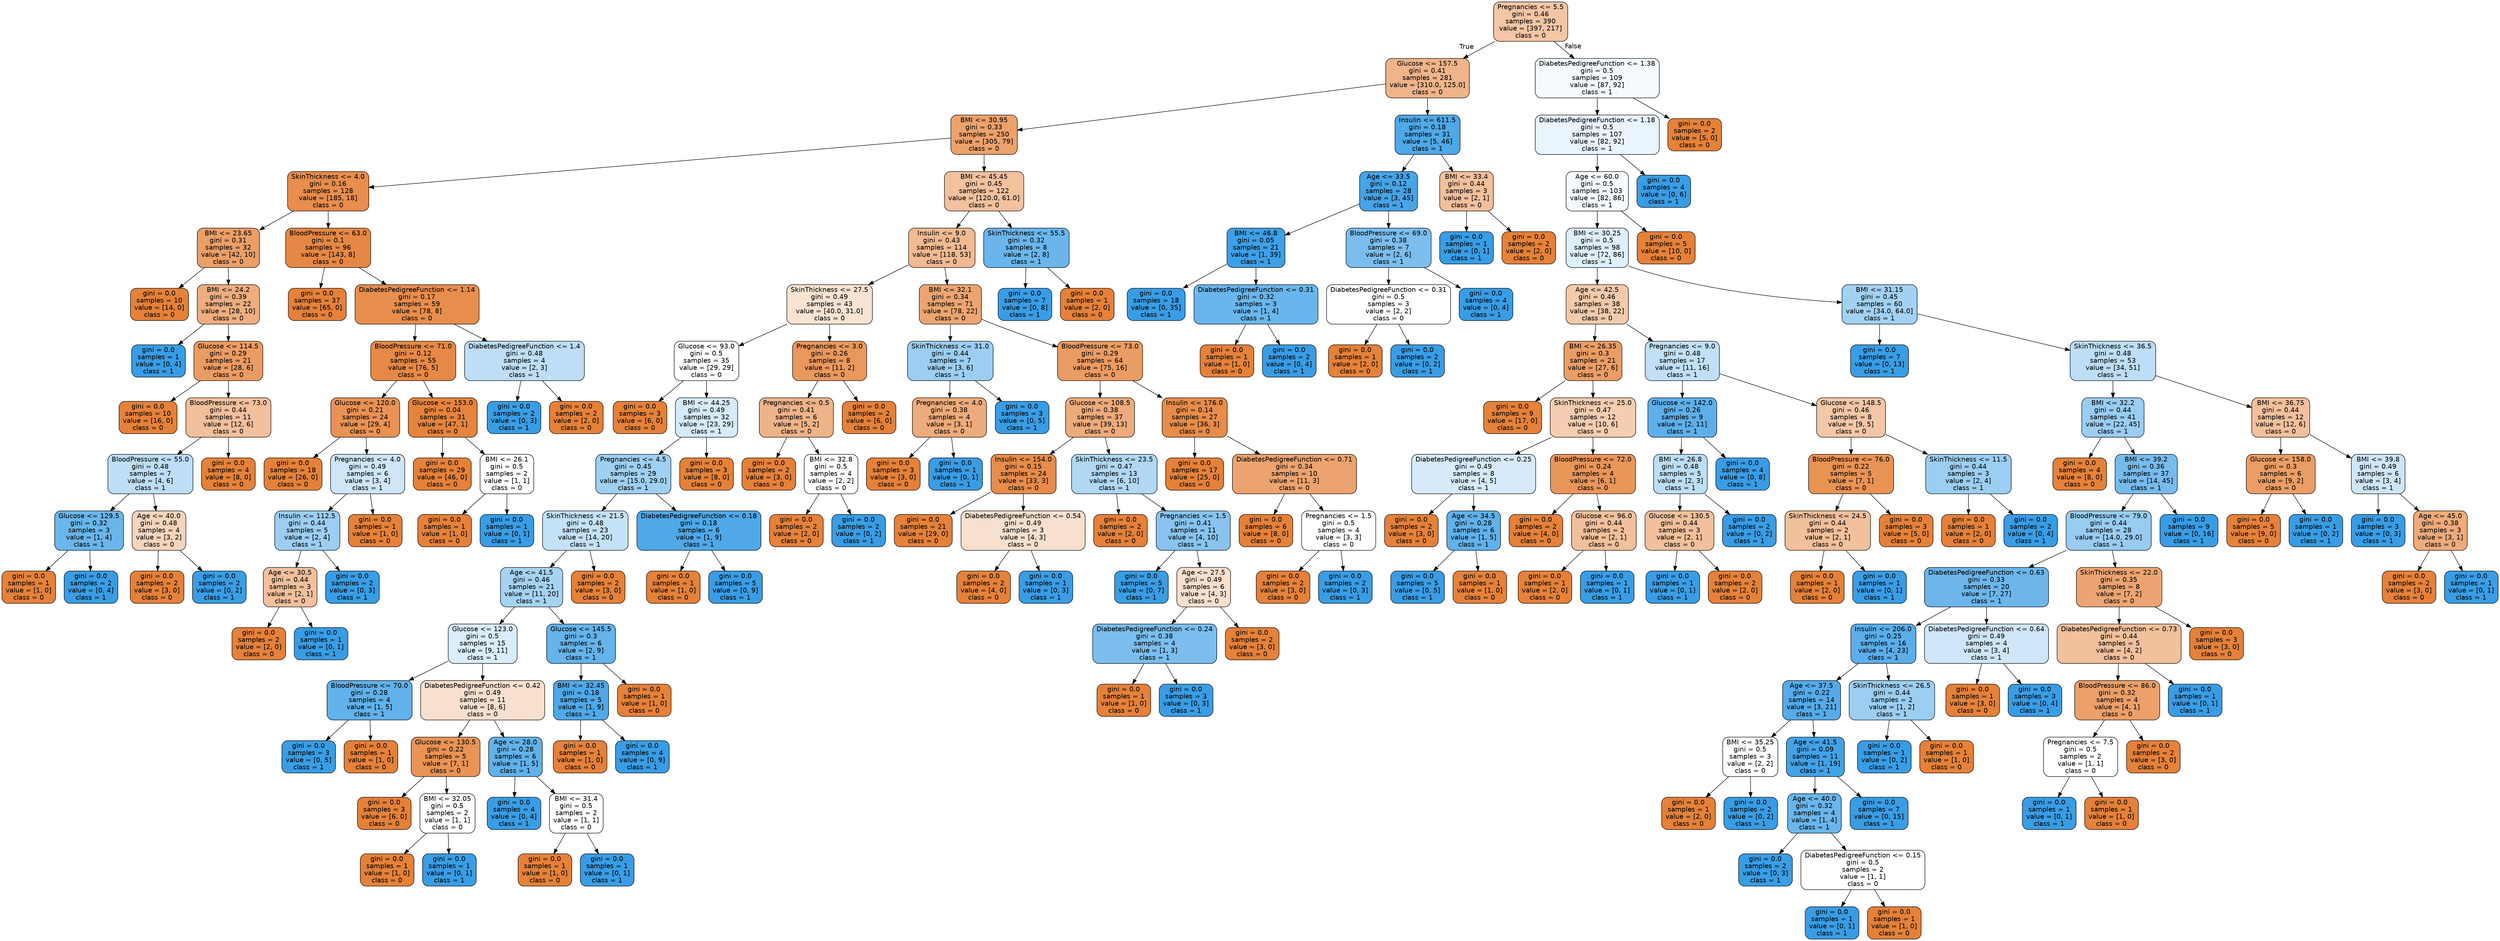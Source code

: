 digraph Tree {
node [shape=box, style="filled, rounded", color="black", fontname="helvetica"] ;
edge [fontname="helvetica"] ;
0 [label="Pregnancies <= 5.5\ngini = 0.46\nsamples = 390\nvalue = [397, 217]\nclass = 0", fillcolor="#f3c6a5"] ;
1 [label="Glucose <= 157.5\ngini = 0.41\nsamples = 281\nvalue = [310.0, 125.0]\nclass = 0", fillcolor="#efb489"] ;
0 -> 1 [labeldistance=2.5, labelangle=45, headlabel="True"] ;
2 [label="BMI <= 30.95\ngini = 0.33\nsamples = 250\nvalue = [305, 79]\nclass = 0", fillcolor="#eca26c"] ;
1 -> 2 ;
3 [label="SkinThickness <= 4.0\ngini = 0.16\nsamples = 128\nvalue = [185, 18]\nclass = 0", fillcolor="#e88d4c"] ;
2 -> 3 ;
4 [label="BMI <= 23.65\ngini = 0.31\nsamples = 32\nvalue = [42, 10]\nclass = 0", fillcolor="#eb9f68"] ;
3 -> 4 ;
5 [label="gini = 0.0\nsamples = 10\nvalue = [14, 0]\nclass = 0", fillcolor="#e58139"] ;
4 -> 5 ;
6 [label="BMI <= 24.2\ngini = 0.39\nsamples = 22\nvalue = [28, 10]\nclass = 0", fillcolor="#eeae80"] ;
4 -> 6 ;
7 [label="gini = 0.0\nsamples = 1\nvalue = [0, 4]\nclass = 1", fillcolor="#399de5"] ;
6 -> 7 ;
8 [label="Glucose <= 114.5\ngini = 0.29\nsamples = 21\nvalue = [28, 6]\nclass = 0", fillcolor="#eb9c63"] ;
6 -> 8 ;
9 [label="gini = 0.0\nsamples = 10\nvalue = [16, 0]\nclass = 0", fillcolor="#e58139"] ;
8 -> 9 ;
10 [label="BloodPressure <= 73.0\ngini = 0.44\nsamples = 11\nvalue = [12, 6]\nclass = 0", fillcolor="#f2c09c"] ;
8 -> 10 ;
11 [label="BloodPressure <= 55.0\ngini = 0.48\nsamples = 7\nvalue = [4, 6]\nclass = 1", fillcolor="#bddef6"] ;
10 -> 11 ;
12 [label="Glucose <= 129.5\ngini = 0.32\nsamples = 3\nvalue = [1, 4]\nclass = 1", fillcolor="#6ab6ec"] ;
11 -> 12 ;
13 [label="gini = 0.0\nsamples = 1\nvalue = [1, 0]\nclass = 0", fillcolor="#e58139"] ;
12 -> 13 ;
14 [label="gini = 0.0\nsamples = 2\nvalue = [0, 4]\nclass = 1", fillcolor="#399de5"] ;
12 -> 14 ;
15 [label="Age <= 40.0\ngini = 0.48\nsamples = 4\nvalue = [3, 2]\nclass = 0", fillcolor="#f6d5bd"] ;
11 -> 15 ;
16 [label="gini = 0.0\nsamples = 2\nvalue = [3, 0]\nclass = 0", fillcolor="#e58139"] ;
15 -> 16 ;
17 [label="gini = 0.0\nsamples = 2\nvalue = [0, 2]\nclass = 1", fillcolor="#399de5"] ;
15 -> 17 ;
18 [label="gini = 0.0\nsamples = 4\nvalue = [8, 0]\nclass = 0", fillcolor="#e58139"] ;
10 -> 18 ;
19 [label="BloodPressure <= 63.0\ngini = 0.1\nsamples = 96\nvalue = [143, 8]\nclass = 0", fillcolor="#e68844"] ;
3 -> 19 ;
20 [label="gini = 0.0\nsamples = 37\nvalue = [65, 0]\nclass = 0", fillcolor="#e58139"] ;
19 -> 20 ;
21 [label="DiabetesPedigreeFunction <= 1.14\ngini = 0.17\nsamples = 59\nvalue = [78, 8]\nclass = 0", fillcolor="#e88e4d"] ;
19 -> 21 ;
22 [label="BloodPressure <= 71.0\ngini = 0.12\nsamples = 55\nvalue = [76, 5]\nclass = 0", fillcolor="#e78946"] ;
21 -> 22 ;
23 [label="Glucose <= 120.0\ngini = 0.21\nsamples = 24\nvalue = [29, 4]\nclass = 0", fillcolor="#e99254"] ;
22 -> 23 ;
24 [label="gini = 0.0\nsamples = 18\nvalue = [26, 0]\nclass = 0", fillcolor="#e58139"] ;
23 -> 24 ;
25 [label="Pregnancies <= 4.0\ngini = 0.49\nsamples = 6\nvalue = [3, 4]\nclass = 1", fillcolor="#cee6f8"] ;
23 -> 25 ;
26 [label="Insulin <= 112.5\ngini = 0.44\nsamples = 5\nvalue = [2, 4]\nclass = 1", fillcolor="#9ccef2"] ;
25 -> 26 ;
27 [label="Age <= 30.5\ngini = 0.44\nsamples = 3\nvalue = [2, 1]\nclass = 0", fillcolor="#f2c09c"] ;
26 -> 27 ;
28 [label="gini = 0.0\nsamples = 2\nvalue = [2, 0]\nclass = 0", fillcolor="#e58139"] ;
27 -> 28 ;
29 [label="gini = 0.0\nsamples = 1\nvalue = [0, 1]\nclass = 1", fillcolor="#399de5"] ;
27 -> 29 ;
30 [label="gini = 0.0\nsamples = 2\nvalue = [0, 3]\nclass = 1", fillcolor="#399de5"] ;
26 -> 30 ;
31 [label="gini = 0.0\nsamples = 1\nvalue = [1, 0]\nclass = 0", fillcolor="#e58139"] ;
25 -> 31 ;
32 [label="Glucose <= 153.0\ngini = 0.04\nsamples = 31\nvalue = [47, 1]\nclass = 0", fillcolor="#e6843d"] ;
22 -> 32 ;
33 [label="gini = 0.0\nsamples = 29\nvalue = [46, 0]\nclass = 0", fillcolor="#e58139"] ;
32 -> 33 ;
34 [label="BMI <= 26.1\ngini = 0.5\nsamples = 2\nvalue = [1, 1]\nclass = 0", fillcolor="#ffffff"] ;
32 -> 34 ;
35 [label="gini = 0.0\nsamples = 1\nvalue = [1, 0]\nclass = 0", fillcolor="#e58139"] ;
34 -> 35 ;
36 [label="gini = 0.0\nsamples = 1\nvalue = [0, 1]\nclass = 1", fillcolor="#399de5"] ;
34 -> 36 ;
37 [label="DiabetesPedigreeFunction <= 1.4\ngini = 0.48\nsamples = 4\nvalue = [2, 3]\nclass = 1", fillcolor="#bddef6"] ;
21 -> 37 ;
38 [label="gini = 0.0\nsamples = 2\nvalue = [0, 3]\nclass = 1", fillcolor="#399de5"] ;
37 -> 38 ;
39 [label="gini = 0.0\nsamples = 2\nvalue = [2, 0]\nclass = 0", fillcolor="#e58139"] ;
37 -> 39 ;
40 [label="BMI <= 45.45\ngini = 0.45\nsamples = 122\nvalue = [120.0, 61.0]\nclass = 0", fillcolor="#f2c19e"] ;
2 -> 40 ;
41 [label="Insulin <= 9.0\ngini = 0.43\nsamples = 114\nvalue = [118, 53]\nclass = 0", fillcolor="#f1ba92"] ;
40 -> 41 ;
42 [label="SkinThickness <= 27.5\ngini = 0.49\nsamples = 43\nvalue = [40.0, 31.0]\nclass = 0", fillcolor="#f9e3d2"] ;
41 -> 42 ;
43 [label="Glucose <= 93.0\ngini = 0.5\nsamples = 35\nvalue = [29, 29]\nclass = 0", fillcolor="#ffffff"] ;
42 -> 43 ;
44 [label="gini = 0.0\nsamples = 3\nvalue = [6, 0]\nclass = 0", fillcolor="#e58139"] ;
43 -> 44 ;
45 [label="BMI <= 44.25\ngini = 0.49\nsamples = 32\nvalue = [23, 29]\nclass = 1", fillcolor="#d6ebfa"] ;
43 -> 45 ;
46 [label="Pregnancies <= 4.5\ngini = 0.45\nsamples = 29\nvalue = [15.0, 29.0]\nclass = 1", fillcolor="#9fd0f2"] ;
45 -> 46 ;
47 [label="SkinThickness <= 21.5\ngini = 0.48\nsamples = 23\nvalue = [14, 20]\nclass = 1", fillcolor="#c4e2f7"] ;
46 -> 47 ;
48 [label="Age <= 41.5\ngini = 0.46\nsamples = 21\nvalue = [11, 20]\nclass = 1", fillcolor="#a6d3f3"] ;
47 -> 48 ;
49 [label="Glucose <= 123.0\ngini = 0.5\nsamples = 15\nvalue = [9, 11]\nclass = 1", fillcolor="#dbedfa"] ;
48 -> 49 ;
50 [label="BloodPressure <= 70.0\ngini = 0.28\nsamples = 4\nvalue = [1, 5]\nclass = 1", fillcolor="#61b1ea"] ;
49 -> 50 ;
51 [label="gini = 0.0\nsamples = 3\nvalue = [0, 5]\nclass = 1", fillcolor="#399de5"] ;
50 -> 51 ;
52 [label="gini = 0.0\nsamples = 1\nvalue = [1, 0]\nclass = 0", fillcolor="#e58139"] ;
50 -> 52 ;
53 [label="DiabetesPedigreeFunction <= 0.42\ngini = 0.49\nsamples = 11\nvalue = [8, 6]\nclass = 0", fillcolor="#f8e0ce"] ;
49 -> 53 ;
54 [label="Glucose <= 130.5\ngini = 0.22\nsamples = 5\nvalue = [7, 1]\nclass = 0", fillcolor="#e99355"] ;
53 -> 54 ;
55 [label="gini = 0.0\nsamples = 3\nvalue = [6, 0]\nclass = 0", fillcolor="#e58139"] ;
54 -> 55 ;
56 [label="BMI <= 32.05\ngini = 0.5\nsamples = 2\nvalue = [1, 1]\nclass = 0", fillcolor="#ffffff"] ;
54 -> 56 ;
57 [label="gini = 0.0\nsamples = 1\nvalue = [1, 0]\nclass = 0", fillcolor="#e58139"] ;
56 -> 57 ;
58 [label="gini = 0.0\nsamples = 1\nvalue = [0, 1]\nclass = 1", fillcolor="#399de5"] ;
56 -> 58 ;
59 [label="Age <= 28.0\ngini = 0.28\nsamples = 6\nvalue = [1, 5]\nclass = 1", fillcolor="#61b1ea"] ;
53 -> 59 ;
60 [label="gini = 0.0\nsamples = 4\nvalue = [0, 4]\nclass = 1", fillcolor="#399de5"] ;
59 -> 60 ;
61 [label="BMI <= 31.4\ngini = 0.5\nsamples = 2\nvalue = [1, 1]\nclass = 0", fillcolor="#ffffff"] ;
59 -> 61 ;
62 [label="gini = 0.0\nsamples = 1\nvalue = [1, 0]\nclass = 0", fillcolor="#e58139"] ;
61 -> 62 ;
63 [label="gini = 0.0\nsamples = 1\nvalue = [0, 1]\nclass = 1", fillcolor="#399de5"] ;
61 -> 63 ;
64 [label="Glucose <= 145.5\ngini = 0.3\nsamples = 6\nvalue = [2, 9]\nclass = 1", fillcolor="#65b3eb"] ;
48 -> 64 ;
65 [label="BMI <= 32.45\ngini = 0.18\nsamples = 5\nvalue = [1, 9]\nclass = 1", fillcolor="#4fa8e8"] ;
64 -> 65 ;
66 [label="gini = 0.0\nsamples = 1\nvalue = [1, 0]\nclass = 0", fillcolor="#e58139"] ;
65 -> 66 ;
67 [label="gini = 0.0\nsamples = 4\nvalue = [0, 9]\nclass = 1", fillcolor="#399de5"] ;
65 -> 67 ;
68 [label="gini = 0.0\nsamples = 1\nvalue = [1, 0]\nclass = 0", fillcolor="#e58139"] ;
64 -> 68 ;
69 [label="gini = 0.0\nsamples = 2\nvalue = [3, 0]\nclass = 0", fillcolor="#e58139"] ;
47 -> 69 ;
70 [label="DiabetesPedigreeFunction <= 0.18\ngini = 0.18\nsamples = 6\nvalue = [1, 9]\nclass = 1", fillcolor="#4fa8e8"] ;
46 -> 70 ;
71 [label="gini = 0.0\nsamples = 1\nvalue = [1, 0]\nclass = 0", fillcolor="#e58139"] ;
70 -> 71 ;
72 [label="gini = 0.0\nsamples = 5\nvalue = [0, 9]\nclass = 1", fillcolor="#399de5"] ;
70 -> 72 ;
73 [label="gini = 0.0\nsamples = 3\nvalue = [8, 0]\nclass = 0", fillcolor="#e58139"] ;
45 -> 73 ;
74 [label="Pregnancies <= 3.0\ngini = 0.26\nsamples = 8\nvalue = [11, 2]\nclass = 0", fillcolor="#ea985d"] ;
42 -> 74 ;
75 [label="Pregnancies <= 0.5\ngini = 0.41\nsamples = 6\nvalue = [5, 2]\nclass = 0", fillcolor="#efb388"] ;
74 -> 75 ;
76 [label="gini = 0.0\nsamples = 2\nvalue = [3, 0]\nclass = 0", fillcolor="#e58139"] ;
75 -> 76 ;
77 [label="BMI <= 32.8\ngini = 0.5\nsamples = 4\nvalue = [2, 2]\nclass = 0", fillcolor="#ffffff"] ;
75 -> 77 ;
78 [label="gini = 0.0\nsamples = 2\nvalue = [2, 0]\nclass = 0", fillcolor="#e58139"] ;
77 -> 78 ;
79 [label="gini = 0.0\nsamples = 2\nvalue = [0, 2]\nclass = 1", fillcolor="#399de5"] ;
77 -> 79 ;
80 [label="gini = 0.0\nsamples = 2\nvalue = [6, 0]\nclass = 0", fillcolor="#e58139"] ;
74 -> 80 ;
81 [label="BMI <= 32.1\ngini = 0.34\nsamples = 71\nvalue = [78, 22]\nclass = 0", fillcolor="#eca571"] ;
41 -> 81 ;
82 [label="SkinThickness <= 31.0\ngini = 0.44\nsamples = 7\nvalue = [3, 6]\nclass = 1", fillcolor="#9ccef2"] ;
81 -> 82 ;
83 [label="Pregnancies <= 4.0\ngini = 0.38\nsamples = 4\nvalue = [3, 1]\nclass = 0", fillcolor="#eeab7b"] ;
82 -> 83 ;
84 [label="gini = 0.0\nsamples = 3\nvalue = [3, 0]\nclass = 0", fillcolor="#e58139"] ;
83 -> 84 ;
85 [label="gini = 0.0\nsamples = 1\nvalue = [0, 1]\nclass = 1", fillcolor="#399de5"] ;
83 -> 85 ;
86 [label="gini = 0.0\nsamples = 3\nvalue = [0, 5]\nclass = 1", fillcolor="#399de5"] ;
82 -> 86 ;
87 [label="BloodPressure <= 73.0\ngini = 0.29\nsamples = 64\nvalue = [75, 16]\nclass = 0", fillcolor="#eb9c63"] ;
81 -> 87 ;
88 [label="Glucose <= 108.5\ngini = 0.38\nsamples = 37\nvalue = [39, 13]\nclass = 0", fillcolor="#eeab7b"] ;
87 -> 88 ;
89 [label="Insulin <= 154.0\ngini = 0.15\nsamples = 24\nvalue = [33, 3]\nclass = 0", fillcolor="#e78c4b"] ;
88 -> 89 ;
90 [label="gini = 0.0\nsamples = 21\nvalue = [29, 0]\nclass = 0", fillcolor="#e58139"] ;
89 -> 90 ;
91 [label="DiabetesPedigreeFunction <= 0.54\ngini = 0.49\nsamples = 3\nvalue = [4, 3]\nclass = 0", fillcolor="#f8e0ce"] ;
89 -> 91 ;
92 [label="gini = 0.0\nsamples = 2\nvalue = [4, 0]\nclass = 0", fillcolor="#e58139"] ;
91 -> 92 ;
93 [label="gini = 0.0\nsamples = 1\nvalue = [0, 3]\nclass = 1", fillcolor="#399de5"] ;
91 -> 93 ;
94 [label="SkinThickness <= 23.5\ngini = 0.47\nsamples = 13\nvalue = [6, 10]\nclass = 1", fillcolor="#b0d8f5"] ;
88 -> 94 ;
95 [label="gini = 0.0\nsamples = 2\nvalue = [2, 0]\nclass = 0", fillcolor="#e58139"] ;
94 -> 95 ;
96 [label="Pregnancies <= 1.5\ngini = 0.41\nsamples = 11\nvalue = [4, 10]\nclass = 1", fillcolor="#88c4ef"] ;
94 -> 96 ;
97 [label="gini = 0.0\nsamples = 5\nvalue = [0, 7]\nclass = 1", fillcolor="#399de5"] ;
96 -> 97 ;
98 [label="Age <= 27.5\ngini = 0.49\nsamples = 6\nvalue = [4, 3]\nclass = 0", fillcolor="#f8e0ce"] ;
96 -> 98 ;
99 [label="DiabetesPedigreeFunction <= 0.24\ngini = 0.38\nsamples = 4\nvalue = [1, 3]\nclass = 1", fillcolor="#7bbeee"] ;
98 -> 99 ;
100 [label="gini = 0.0\nsamples = 1\nvalue = [1, 0]\nclass = 0", fillcolor="#e58139"] ;
99 -> 100 ;
101 [label="gini = 0.0\nsamples = 3\nvalue = [0, 3]\nclass = 1", fillcolor="#399de5"] ;
99 -> 101 ;
102 [label="gini = 0.0\nsamples = 2\nvalue = [3, 0]\nclass = 0", fillcolor="#e58139"] ;
98 -> 102 ;
103 [label="Insulin <= 176.0\ngini = 0.14\nsamples = 27\nvalue = [36, 3]\nclass = 0", fillcolor="#e78c49"] ;
87 -> 103 ;
104 [label="gini = 0.0\nsamples = 17\nvalue = [25, 0]\nclass = 0", fillcolor="#e58139"] ;
103 -> 104 ;
105 [label="DiabetesPedigreeFunction <= 0.71\ngini = 0.34\nsamples = 10\nvalue = [11, 3]\nclass = 0", fillcolor="#eca36f"] ;
103 -> 105 ;
106 [label="gini = 0.0\nsamples = 6\nvalue = [8, 0]\nclass = 0", fillcolor="#e58139"] ;
105 -> 106 ;
107 [label="Pregnancies <= 1.5\ngini = 0.5\nsamples = 4\nvalue = [3, 3]\nclass = 0", fillcolor="#ffffff"] ;
105 -> 107 ;
108 [label="gini = 0.0\nsamples = 2\nvalue = [3, 0]\nclass = 0", fillcolor="#e58139"] ;
107 -> 108 ;
109 [label="gini = 0.0\nsamples = 2\nvalue = [0, 3]\nclass = 1", fillcolor="#399de5"] ;
107 -> 109 ;
110 [label="SkinThickness <= 55.5\ngini = 0.32\nsamples = 8\nvalue = [2, 8]\nclass = 1", fillcolor="#6ab6ec"] ;
40 -> 110 ;
111 [label="gini = 0.0\nsamples = 7\nvalue = [0, 8]\nclass = 1", fillcolor="#399de5"] ;
110 -> 111 ;
112 [label="gini = 0.0\nsamples = 1\nvalue = [2, 0]\nclass = 0", fillcolor="#e58139"] ;
110 -> 112 ;
113 [label="Insulin <= 611.5\ngini = 0.18\nsamples = 31\nvalue = [5, 46]\nclass = 1", fillcolor="#4fa8e8"] ;
1 -> 113 ;
114 [label="Age <= 33.5\ngini = 0.12\nsamples = 28\nvalue = [3, 45]\nclass = 1", fillcolor="#46a4e7"] ;
113 -> 114 ;
115 [label="BMI <= 46.8\ngini = 0.05\nsamples = 21\nvalue = [1, 39]\nclass = 1", fillcolor="#3ea0e6"] ;
114 -> 115 ;
116 [label="gini = 0.0\nsamples = 18\nvalue = [0, 35]\nclass = 1", fillcolor="#399de5"] ;
115 -> 116 ;
117 [label="DiabetesPedigreeFunction <= 0.31\ngini = 0.32\nsamples = 3\nvalue = [1, 4]\nclass = 1", fillcolor="#6ab6ec"] ;
115 -> 117 ;
118 [label="gini = 0.0\nsamples = 1\nvalue = [1, 0]\nclass = 0", fillcolor="#e58139"] ;
117 -> 118 ;
119 [label="gini = 0.0\nsamples = 2\nvalue = [0, 4]\nclass = 1", fillcolor="#399de5"] ;
117 -> 119 ;
120 [label="BloodPressure <= 69.0\ngini = 0.38\nsamples = 7\nvalue = [2, 6]\nclass = 1", fillcolor="#7bbeee"] ;
114 -> 120 ;
121 [label="DiabetesPedigreeFunction <= 0.31\ngini = 0.5\nsamples = 3\nvalue = [2, 2]\nclass = 0", fillcolor="#ffffff"] ;
120 -> 121 ;
122 [label="gini = 0.0\nsamples = 1\nvalue = [2, 0]\nclass = 0", fillcolor="#e58139"] ;
121 -> 122 ;
123 [label="gini = 0.0\nsamples = 2\nvalue = [0, 2]\nclass = 1", fillcolor="#399de5"] ;
121 -> 123 ;
124 [label="gini = 0.0\nsamples = 4\nvalue = [0, 4]\nclass = 1", fillcolor="#399de5"] ;
120 -> 124 ;
125 [label="BMI <= 33.4\ngini = 0.44\nsamples = 3\nvalue = [2, 1]\nclass = 0", fillcolor="#f2c09c"] ;
113 -> 125 ;
126 [label="gini = 0.0\nsamples = 1\nvalue = [0, 1]\nclass = 1", fillcolor="#399de5"] ;
125 -> 126 ;
127 [label="gini = 0.0\nsamples = 2\nvalue = [2, 0]\nclass = 0", fillcolor="#e58139"] ;
125 -> 127 ;
128 [label="DiabetesPedigreeFunction <= 1.38\ngini = 0.5\nsamples = 109\nvalue = [87, 92]\nclass = 1", fillcolor="#f4fafe"] ;
0 -> 128 [labeldistance=2.5, labelangle=-45, headlabel="False"] ;
129 [label="DiabetesPedigreeFunction <= 1.18\ngini = 0.5\nsamples = 107\nvalue = [82, 92]\nclass = 1", fillcolor="#e9f4fc"] ;
128 -> 129 ;
130 [label="Age <= 60.0\ngini = 0.5\nsamples = 103\nvalue = [82, 86]\nclass = 1", fillcolor="#f6fafe"] ;
129 -> 130 ;
131 [label="BMI <= 30.25\ngini = 0.5\nsamples = 98\nvalue = [72, 86]\nclass = 1", fillcolor="#dfeffb"] ;
130 -> 131 ;
132 [label="Age <= 42.5\ngini = 0.46\nsamples = 38\nvalue = [38, 22]\nclass = 0", fillcolor="#f4caac"] ;
131 -> 132 ;
133 [label="BMI <= 26.35\ngini = 0.3\nsamples = 21\nvalue = [27, 6]\nclass = 0", fillcolor="#eb9d65"] ;
132 -> 133 ;
134 [label="gini = 0.0\nsamples = 9\nvalue = [17, 0]\nclass = 0", fillcolor="#e58139"] ;
133 -> 134 ;
135 [label="SkinThickness <= 25.0\ngini = 0.47\nsamples = 12\nvalue = [10, 6]\nclass = 0", fillcolor="#f5cdb0"] ;
133 -> 135 ;
136 [label="DiabetesPedigreeFunction <= 0.25\ngini = 0.49\nsamples = 8\nvalue = [4, 5]\nclass = 1", fillcolor="#d7ebfa"] ;
135 -> 136 ;
137 [label="gini = 0.0\nsamples = 2\nvalue = [3, 0]\nclass = 0", fillcolor="#e58139"] ;
136 -> 137 ;
138 [label="Age <= 34.5\ngini = 0.28\nsamples = 6\nvalue = [1, 5]\nclass = 1", fillcolor="#61b1ea"] ;
136 -> 138 ;
139 [label="gini = 0.0\nsamples = 5\nvalue = [0, 5]\nclass = 1", fillcolor="#399de5"] ;
138 -> 139 ;
140 [label="gini = 0.0\nsamples = 1\nvalue = [1, 0]\nclass = 0", fillcolor="#e58139"] ;
138 -> 140 ;
141 [label="BloodPressure <= 72.0\ngini = 0.24\nsamples = 4\nvalue = [6, 1]\nclass = 0", fillcolor="#e9965a"] ;
135 -> 141 ;
142 [label="gini = 0.0\nsamples = 2\nvalue = [4, 0]\nclass = 0", fillcolor="#e58139"] ;
141 -> 142 ;
143 [label="Glucose <= 96.0\ngini = 0.44\nsamples = 2\nvalue = [2, 1]\nclass = 0", fillcolor="#f2c09c"] ;
141 -> 143 ;
144 [label="gini = 0.0\nsamples = 1\nvalue = [2, 0]\nclass = 0", fillcolor="#e58139"] ;
143 -> 144 ;
145 [label="gini = 0.0\nsamples = 1\nvalue = [0, 1]\nclass = 1", fillcolor="#399de5"] ;
143 -> 145 ;
146 [label="Pregnancies <= 9.0\ngini = 0.48\nsamples = 17\nvalue = [11, 16]\nclass = 1", fillcolor="#c1e0f7"] ;
132 -> 146 ;
147 [label="Glucose <= 142.0\ngini = 0.26\nsamples = 9\nvalue = [2, 11]\nclass = 1", fillcolor="#5dafea"] ;
146 -> 147 ;
148 [label="BMI <= 26.8\ngini = 0.48\nsamples = 5\nvalue = [2, 3]\nclass = 1", fillcolor="#bddef6"] ;
147 -> 148 ;
149 [label="Glucose <= 130.5\ngini = 0.44\nsamples = 3\nvalue = [2, 1]\nclass = 0", fillcolor="#f2c09c"] ;
148 -> 149 ;
150 [label="gini = 0.0\nsamples = 1\nvalue = [0, 1]\nclass = 1", fillcolor="#399de5"] ;
149 -> 150 ;
151 [label="gini = 0.0\nsamples = 2\nvalue = [2, 0]\nclass = 0", fillcolor="#e58139"] ;
149 -> 151 ;
152 [label="gini = 0.0\nsamples = 2\nvalue = [0, 2]\nclass = 1", fillcolor="#399de5"] ;
148 -> 152 ;
153 [label="gini = 0.0\nsamples = 4\nvalue = [0, 8]\nclass = 1", fillcolor="#399de5"] ;
147 -> 153 ;
154 [label="Glucose <= 148.5\ngini = 0.46\nsamples = 8\nvalue = [9, 5]\nclass = 0", fillcolor="#f3c7a7"] ;
146 -> 154 ;
155 [label="BloodPressure <= 76.0\ngini = 0.22\nsamples = 5\nvalue = [7, 1]\nclass = 0", fillcolor="#e99355"] ;
154 -> 155 ;
156 [label="SkinThickness <= 24.5\ngini = 0.44\nsamples = 2\nvalue = [2, 1]\nclass = 0", fillcolor="#f2c09c"] ;
155 -> 156 ;
157 [label="gini = 0.0\nsamples = 1\nvalue = [2, 0]\nclass = 0", fillcolor="#e58139"] ;
156 -> 157 ;
158 [label="gini = 0.0\nsamples = 1\nvalue = [0, 1]\nclass = 1", fillcolor="#399de5"] ;
156 -> 158 ;
159 [label="gini = 0.0\nsamples = 3\nvalue = [5, 0]\nclass = 0", fillcolor="#e58139"] ;
155 -> 159 ;
160 [label="SkinThickness <= 11.5\ngini = 0.44\nsamples = 3\nvalue = [2, 4]\nclass = 1", fillcolor="#9ccef2"] ;
154 -> 160 ;
161 [label="gini = 0.0\nsamples = 1\nvalue = [2, 0]\nclass = 0", fillcolor="#e58139"] ;
160 -> 161 ;
162 [label="gini = 0.0\nsamples = 2\nvalue = [0, 4]\nclass = 1", fillcolor="#399de5"] ;
160 -> 162 ;
163 [label="BMI <= 31.15\ngini = 0.45\nsamples = 60\nvalue = [34.0, 64.0]\nclass = 1", fillcolor="#a2d1f3"] ;
131 -> 163 ;
164 [label="gini = 0.0\nsamples = 7\nvalue = [0, 13]\nclass = 1", fillcolor="#399de5"] ;
163 -> 164 ;
165 [label="SkinThickness <= 36.5\ngini = 0.48\nsamples = 53\nvalue = [34, 51]\nclass = 1", fillcolor="#bddef6"] ;
163 -> 165 ;
166 [label="BMI <= 32.2\ngini = 0.44\nsamples = 41\nvalue = [22, 45]\nclass = 1", fillcolor="#9acdf2"] ;
165 -> 166 ;
167 [label="gini = 0.0\nsamples = 4\nvalue = [8, 0]\nclass = 0", fillcolor="#e58139"] ;
166 -> 167 ;
168 [label="BMI <= 39.2\ngini = 0.36\nsamples = 37\nvalue = [14, 45]\nclass = 1", fillcolor="#77bbed"] ;
166 -> 168 ;
169 [label="BloodPressure <= 79.0\ngini = 0.44\nsamples = 28\nvalue = [14.0, 29.0]\nclass = 1", fillcolor="#99ccf2"] ;
168 -> 169 ;
170 [label="DiabetesPedigreeFunction <= 0.63\ngini = 0.33\nsamples = 20\nvalue = [7, 27]\nclass = 1", fillcolor="#6cb6ec"] ;
169 -> 170 ;
171 [label="Insulin <= 206.0\ngini = 0.25\nsamples = 16\nvalue = [4, 23]\nclass = 1", fillcolor="#5baeea"] ;
170 -> 171 ;
172 [label="Age <= 37.5\ngini = 0.22\nsamples = 14\nvalue = [3, 21]\nclass = 1", fillcolor="#55abe9"] ;
171 -> 172 ;
173 [label="BMI <= 35.25\ngini = 0.5\nsamples = 3\nvalue = [2, 2]\nclass = 0", fillcolor="#ffffff"] ;
172 -> 173 ;
174 [label="gini = 0.0\nsamples = 1\nvalue = [2, 0]\nclass = 0", fillcolor="#e58139"] ;
173 -> 174 ;
175 [label="gini = 0.0\nsamples = 2\nvalue = [0, 2]\nclass = 1", fillcolor="#399de5"] ;
173 -> 175 ;
176 [label="Age <= 41.5\ngini = 0.09\nsamples = 11\nvalue = [1, 19]\nclass = 1", fillcolor="#43a2e6"] ;
172 -> 176 ;
177 [label="Age <= 40.0\ngini = 0.32\nsamples = 4\nvalue = [1, 4]\nclass = 1", fillcolor="#6ab6ec"] ;
176 -> 177 ;
178 [label="gini = 0.0\nsamples = 2\nvalue = [0, 3]\nclass = 1", fillcolor="#399de5"] ;
177 -> 178 ;
179 [label="DiabetesPedigreeFunction <= 0.15\ngini = 0.5\nsamples = 2\nvalue = [1, 1]\nclass = 0", fillcolor="#ffffff"] ;
177 -> 179 ;
180 [label="gini = 0.0\nsamples = 1\nvalue = [0, 1]\nclass = 1", fillcolor="#399de5"] ;
179 -> 180 ;
181 [label="gini = 0.0\nsamples = 1\nvalue = [1, 0]\nclass = 0", fillcolor="#e58139"] ;
179 -> 181 ;
182 [label="gini = 0.0\nsamples = 7\nvalue = [0, 15]\nclass = 1", fillcolor="#399de5"] ;
176 -> 182 ;
183 [label="SkinThickness <= 26.5\ngini = 0.44\nsamples = 2\nvalue = [1, 2]\nclass = 1", fillcolor="#9ccef2"] ;
171 -> 183 ;
184 [label="gini = 0.0\nsamples = 1\nvalue = [0, 2]\nclass = 1", fillcolor="#399de5"] ;
183 -> 184 ;
185 [label="gini = 0.0\nsamples = 1\nvalue = [1, 0]\nclass = 0", fillcolor="#e58139"] ;
183 -> 185 ;
186 [label="DiabetesPedigreeFunction <= 0.64\ngini = 0.49\nsamples = 4\nvalue = [3, 4]\nclass = 1", fillcolor="#cee6f8"] ;
170 -> 186 ;
187 [label="gini = 0.0\nsamples = 1\nvalue = [3, 0]\nclass = 0", fillcolor="#e58139"] ;
186 -> 187 ;
188 [label="gini = 0.0\nsamples = 3\nvalue = [0, 4]\nclass = 1", fillcolor="#399de5"] ;
186 -> 188 ;
189 [label="SkinThickness <= 22.0\ngini = 0.35\nsamples = 8\nvalue = [7, 2]\nclass = 0", fillcolor="#eca572"] ;
169 -> 189 ;
190 [label="DiabetesPedigreeFunction <= 0.73\ngini = 0.44\nsamples = 5\nvalue = [4, 2]\nclass = 0", fillcolor="#f2c09c"] ;
189 -> 190 ;
191 [label="BloodPressure <= 86.0\ngini = 0.32\nsamples = 4\nvalue = [4, 1]\nclass = 0", fillcolor="#eca06a"] ;
190 -> 191 ;
192 [label="Pregnancies <= 7.5\ngini = 0.5\nsamples = 2\nvalue = [1, 1]\nclass = 0", fillcolor="#ffffff"] ;
191 -> 192 ;
193 [label="gini = 0.0\nsamples = 1\nvalue = [0, 1]\nclass = 1", fillcolor="#399de5"] ;
192 -> 193 ;
194 [label="gini = 0.0\nsamples = 1\nvalue = [1, 0]\nclass = 0", fillcolor="#e58139"] ;
192 -> 194 ;
195 [label="gini = 0.0\nsamples = 2\nvalue = [3, 0]\nclass = 0", fillcolor="#e58139"] ;
191 -> 195 ;
196 [label="gini = 0.0\nsamples = 1\nvalue = [0, 1]\nclass = 1", fillcolor="#399de5"] ;
190 -> 196 ;
197 [label="gini = 0.0\nsamples = 3\nvalue = [3, 0]\nclass = 0", fillcolor="#e58139"] ;
189 -> 197 ;
198 [label="gini = 0.0\nsamples = 9\nvalue = [0, 16]\nclass = 1", fillcolor="#399de5"] ;
168 -> 198 ;
199 [label="BMI <= 36.75\ngini = 0.44\nsamples = 12\nvalue = [12, 6]\nclass = 0", fillcolor="#f2c09c"] ;
165 -> 199 ;
200 [label="Glucose <= 158.0\ngini = 0.3\nsamples = 6\nvalue = [9, 2]\nclass = 0", fillcolor="#eb9d65"] ;
199 -> 200 ;
201 [label="gini = 0.0\nsamples = 5\nvalue = [9, 0]\nclass = 0", fillcolor="#e58139"] ;
200 -> 201 ;
202 [label="gini = 0.0\nsamples = 1\nvalue = [0, 2]\nclass = 1", fillcolor="#399de5"] ;
200 -> 202 ;
203 [label="BMI <= 39.8\ngini = 0.49\nsamples = 6\nvalue = [3, 4]\nclass = 1", fillcolor="#cee6f8"] ;
199 -> 203 ;
204 [label="gini = 0.0\nsamples = 3\nvalue = [0, 3]\nclass = 1", fillcolor="#399de5"] ;
203 -> 204 ;
205 [label="Age <= 45.0\ngini = 0.38\nsamples = 3\nvalue = [3, 1]\nclass = 0", fillcolor="#eeab7b"] ;
203 -> 205 ;
206 [label="gini = 0.0\nsamples = 2\nvalue = [3, 0]\nclass = 0", fillcolor="#e58139"] ;
205 -> 206 ;
207 [label="gini = 0.0\nsamples = 1\nvalue = [0, 1]\nclass = 1", fillcolor="#399de5"] ;
205 -> 207 ;
208 [label="gini = 0.0\nsamples = 5\nvalue = [10, 0]\nclass = 0", fillcolor="#e58139"] ;
130 -> 208 ;
209 [label="gini = 0.0\nsamples = 4\nvalue = [0, 6]\nclass = 1", fillcolor="#399de5"] ;
129 -> 209 ;
210 [label="gini = 0.0\nsamples = 2\nvalue = [5, 0]\nclass = 0", fillcolor="#e58139"] ;
128 -> 210 ;
}
